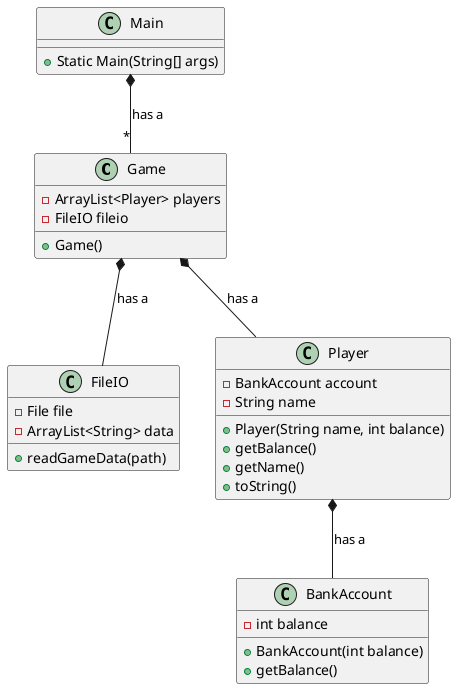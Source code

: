 @startuml
class Game
class Main
class FileIO
class Player
class BankAccount

Main  *-- "*"Game  : has a
Game *-- Player : has a
Player *-- BankAccount : has a
Game *-- FileIO : has a

Main : +Static Main(String[] args)

Game : -ArrayList<Player> players
Game : -FileIO fileio
Game : +Game()

Player : -BankAccount account
Player : -String name
Player : +Player(String name, int balance)
Player : +getBalance()
Player : +getName()
Player : +toString()

FileIO : +readGameData(path)
FileIO : -File file
FileIO : -ArrayList<String> data

BankAccount : -int balance
BankAccount : +BankAccount(int balance)
BankAccount : +getBalance()





@enduml
